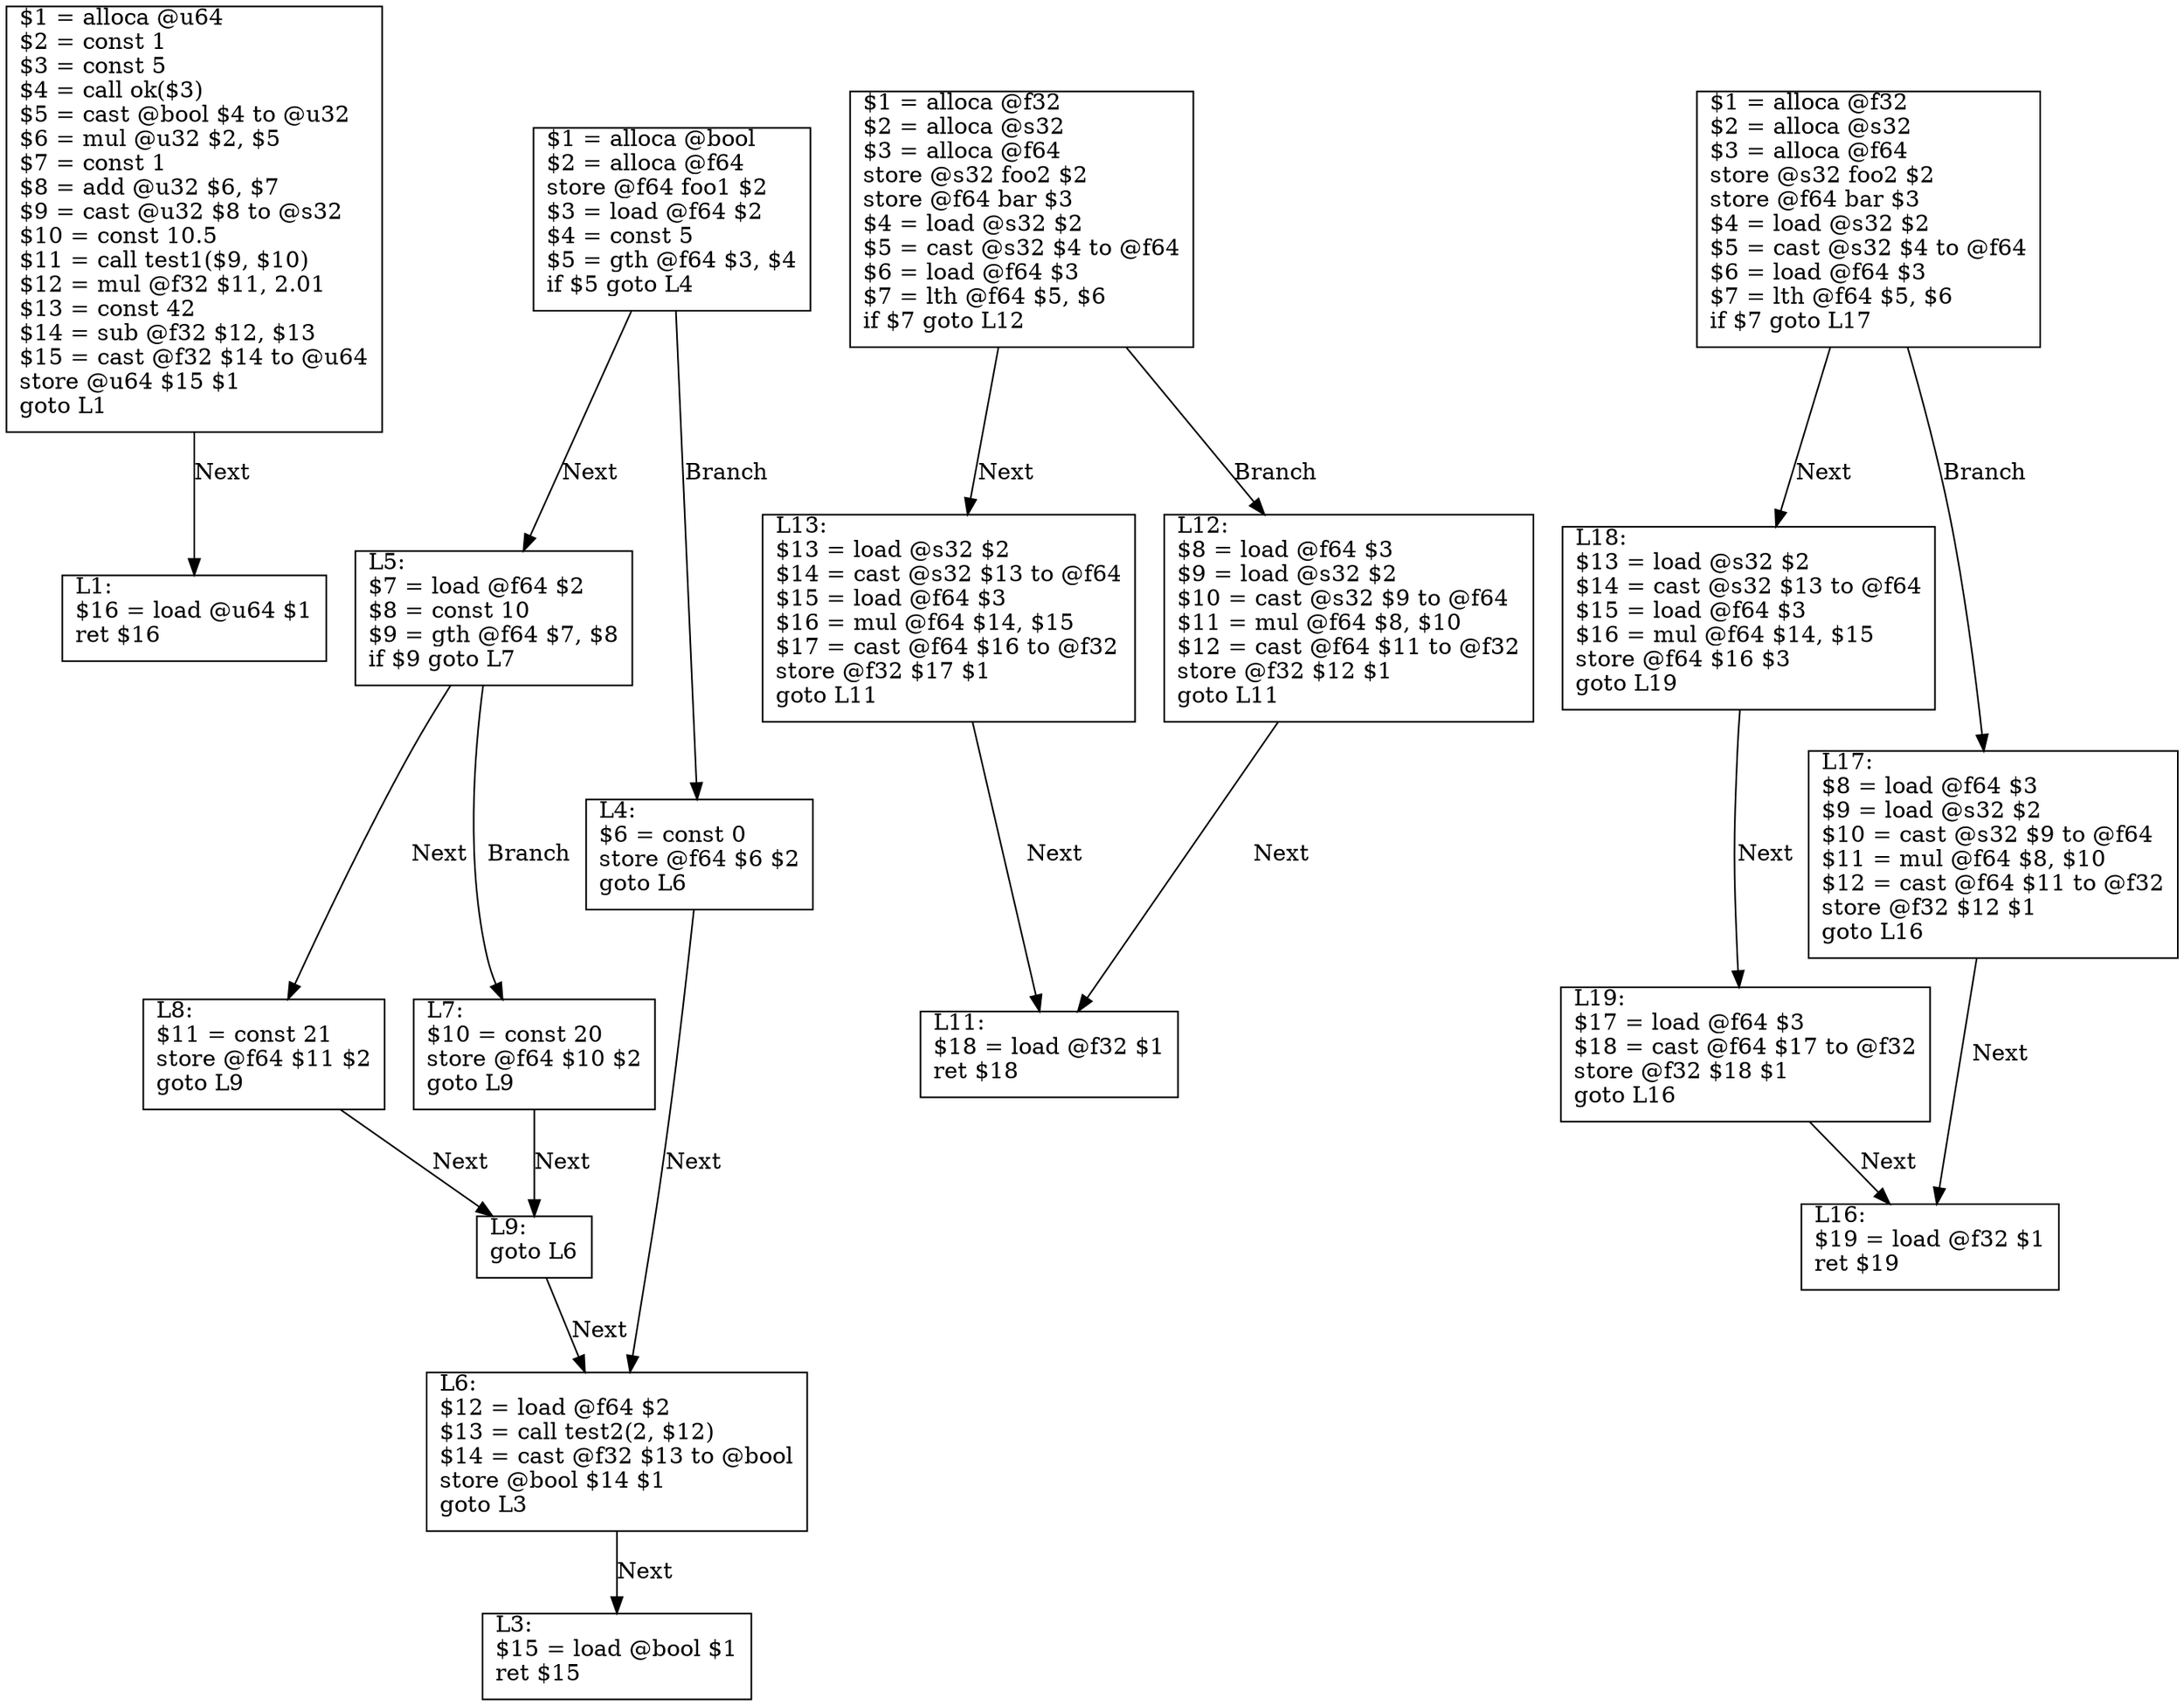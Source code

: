 digraph CFG {
	node [shape=box, labelloc="t", labeljust="l"]
	L0 [label="$1 = alloca @u64\l$2 = const 1\l$3 = const 5\l$4 = call ok($3)\l$5 = cast @bool $4 to @u32\l$6 = mul @u32 $2, $5\l$7 = const 1\l$8 = add @u32 $6, $7\l$9 = cast @u32 $8 to @s32\l$10 = const 10.5\l$11 = call test1($9, $10)\l$12 = mul @f32 $11, 2.01\l$13 = const 42\l$14 = sub @f32 $12, $13\l$15 = cast @f32 $14 to @u64\lstore @u64 $15 $1\lgoto L1\l"]
	L0 -> L1 [label="Next"]
	L1 [label="L1:\l$16 = load @u64 $1\lret $16\l"]
	L2 [label="$1 = alloca @bool\l$2 = alloca @f64\lstore @f64 foo1 $2\l$3 = load @f64 $2\l$4 = const 5\l$5 = gth @f64 $3, $4\lif $5 goto L4\l"]
	L2 -> L5 [label="Next"]
	L2 -> L4 [label="Branch"]
	L5 [label="L5:\l$7 = load @f64 $2\l$8 = const 10\l$9 = gth @f64 $7, $8\lif $9 goto L7\l"]
	L5 -> L8 [label="Next"]
	L5 -> L7 [label="Branch"]
	L8 [label="L8:\l$11 = const 21\lstore @f64 $11 $2\lgoto L9\l"]
	L8 -> L9 [label="Next"]
	L9 [label="L9:\lgoto L6\l"]
	L9 -> L6 [label="Next"]
	L6 [label="L6:\l$12 = load @f64 $2\l$13 = call test2(2, $12)\l$14 = cast @f32 $13 to @bool\lstore @bool $14 $1\lgoto L3\l"]
	L6 -> L3 [label="Next"]
	L7 [label="L7:\l$10 = const 20\lstore @f64 $10 $2\lgoto L9\l"]
	L7 -> L9 [label="Next"]
	L4 [label="L4:\l$6 = const 0\lstore @f64 $6 $2\lgoto L6\l"]
	L4 -> L6 [label="Next"]
	L3 [label="L3:\l$15 = load @bool $1\lret $15\l"]
	L10 [label="$1 = alloca @f32\l$2 = alloca @s32\l$3 = alloca @f64\lstore @s32 foo2 $2\lstore @f64 bar $3\l$4 = load @s32 $2\l$5 = cast @s32 $4 to @f64\l$6 = load @f64 $3\l$7 = lth @f64 $5, $6\lif $7 goto L12\l"]
	L10 -> L13 [label="Next"]
	L10 -> L12 [label="Branch"]
	L13 [label="L13:\l$13 = load @s32 $2\l$14 = cast @s32 $13 to @f64\l$15 = load @f64 $3\l$16 = mul @f64 $14, $15\l$17 = cast @f64 $16 to @f32\lstore @f32 $17 $1\lgoto L11\l"]
	L13 -> L11 [label="Next"]
	L12 [label="L12:\l$8 = load @f64 $3\l$9 = load @s32 $2\l$10 = cast @s32 $9 to @f64\l$11 = mul @f64 $8, $10\l$12 = cast @f64 $11 to @f32\lstore @f32 $12 $1\lgoto L11\l"]
	L12 -> L11 [label="Next"]
	L11 [label="L11:\l$18 = load @f32 $1\lret $18\l"]
	L15 [label="$1 = alloca @f32\l$2 = alloca @s32\l$3 = alloca @f64\lstore @s32 foo2 $2\lstore @f64 bar $3\l$4 = load @s32 $2\l$5 = cast @s32 $4 to @f64\l$6 = load @f64 $3\l$7 = lth @f64 $5, $6\lif $7 goto L17\l"]
	L15 -> L18 [label="Next"]
	L15 -> L17 [label="Branch"]
	L18 [label="L18:\l$13 = load @s32 $2\l$14 = cast @s32 $13 to @f64\l$15 = load @f64 $3\l$16 = mul @f64 $14, $15\lstore @f64 $16 $3\lgoto L19\l"]
	L18 -> L19 [label="Next"]
	L19 [label="L19:\l$17 = load @f64 $3\l$18 = cast @f64 $17 to @f32\lstore @f32 $18 $1\lgoto L16\l"]
	L19 -> L16 [label="Next"]
	L17 [label="L17:\l$8 = load @f64 $3\l$9 = load @s32 $2\l$10 = cast @s32 $9 to @f64\l$11 = mul @f64 $8, $10\l$12 = cast @f64 $11 to @f32\lstore @f32 $12 $1\lgoto L16\l"]
	L17 -> L16 [label="Next"]
	L16 [label="L16:\l$19 = load @f32 $1\lret $19\l"]
}
